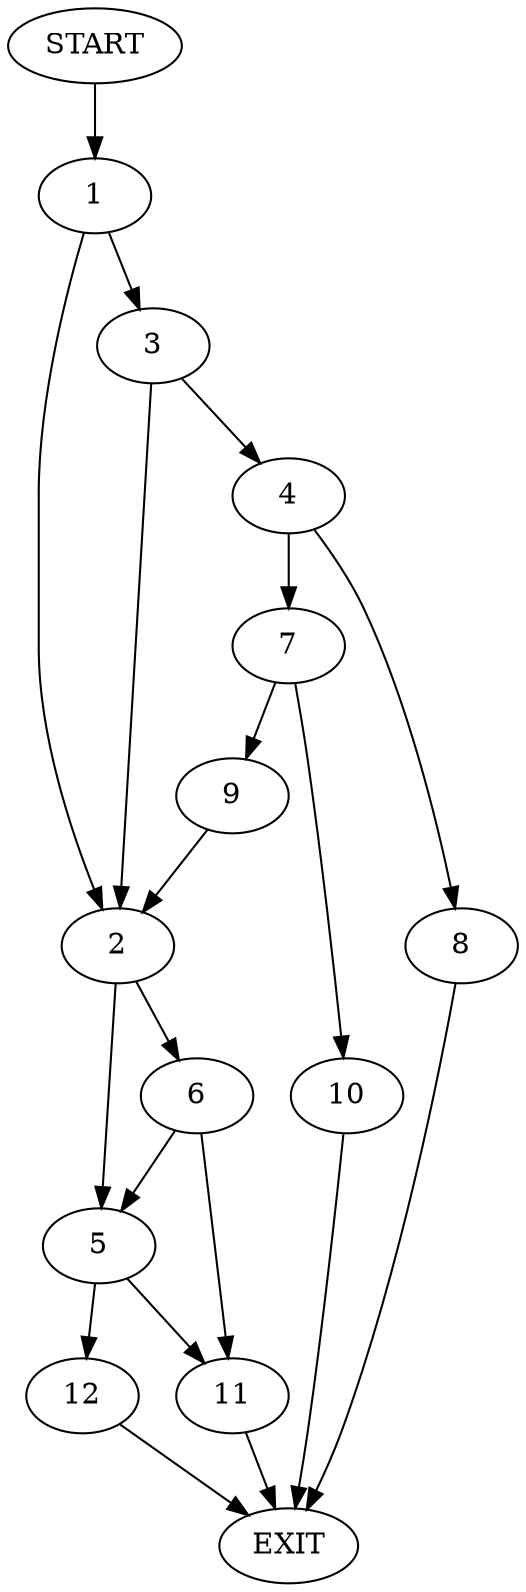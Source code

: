 digraph {
0 [label="START"]
13 [label="EXIT"]
0 -> 1
1 -> 2
1 -> 3
3 -> 2
3 -> 4
2 -> 5
2 -> 6
4 -> 7
4 -> 8
7 -> 9
7 -> 10
8 -> 13
10 -> 13
9 -> 2
6 -> 11
6 -> 5
5 -> 11
5 -> 12
11 -> 13
12 -> 13
}
